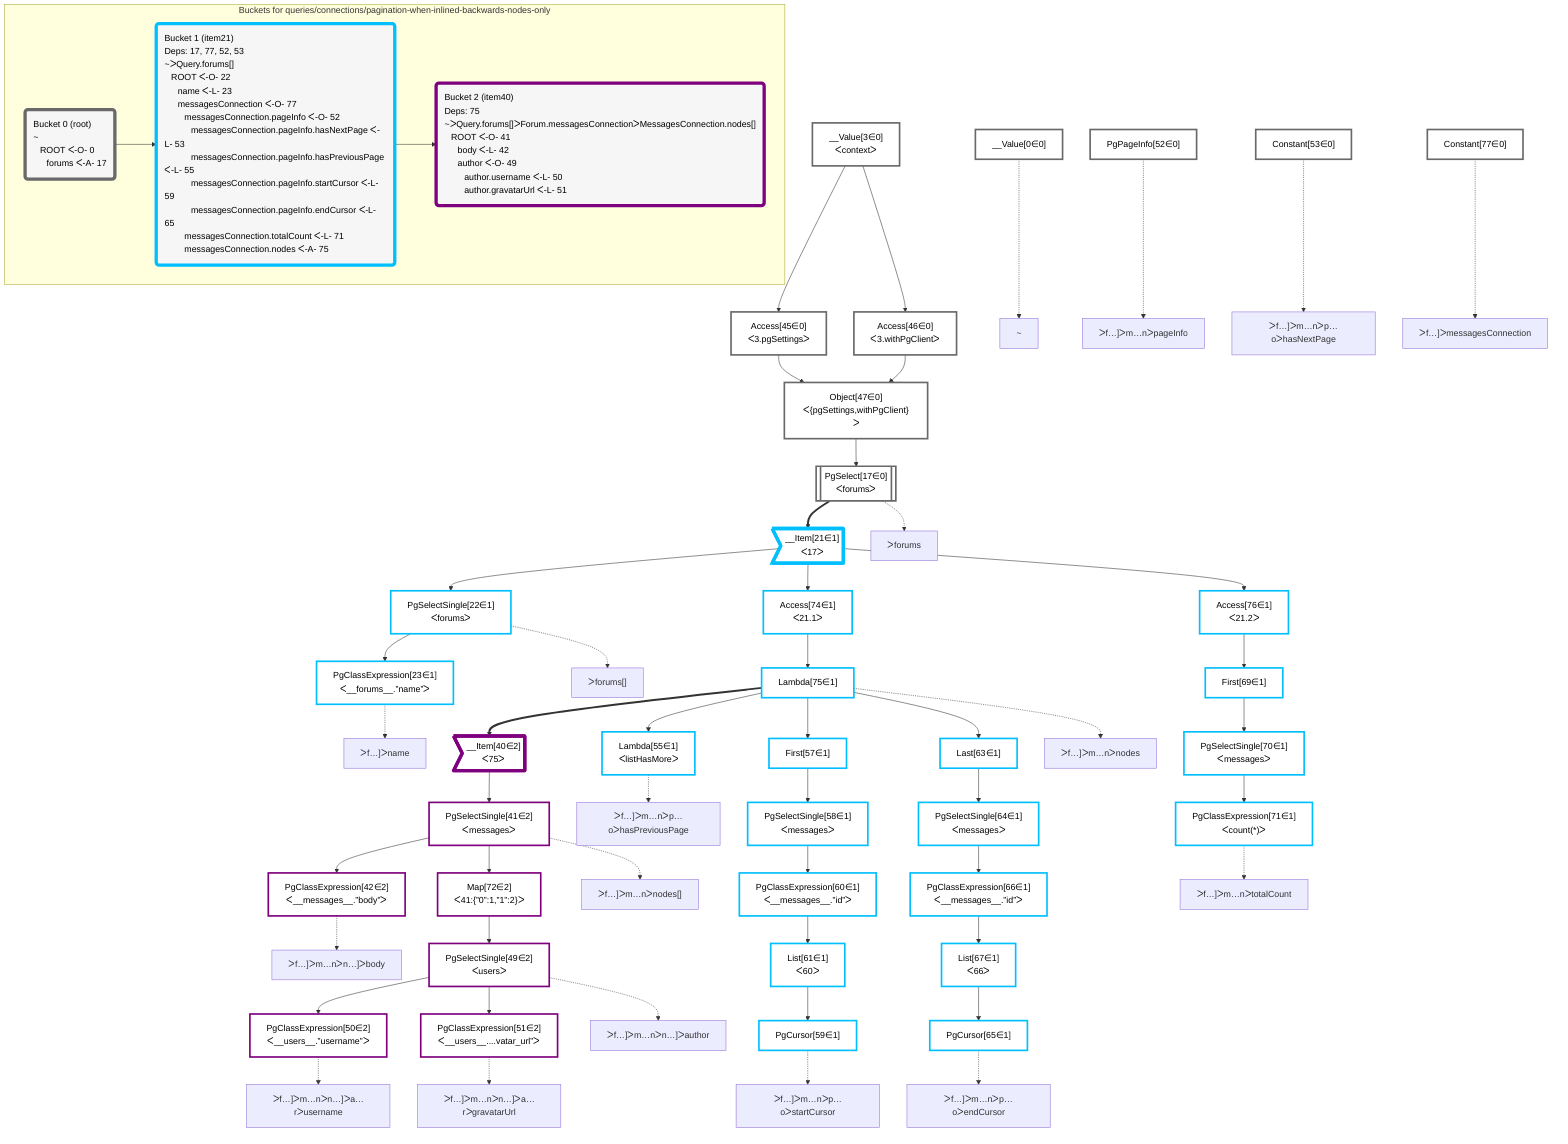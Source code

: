 graph TD
    classDef path fill:#eee,stroke:#000,color:#000
    classDef plan fill:#fff,stroke-width:3px,color:#000
    classDef itemplan fill:#fff,stroke-width:6px,color:#000
    classDef sideeffectplan fill:#f00,stroke-width:6px,color:#000
    classDef bucket fill:#f6f6f6,color:#000,stroke-width:6px,text-align:left


    %% define plans
    __Value0["__Value[0∈0]"]:::plan
    __Value3["__Value[3∈0]<br />ᐸcontextᐳ"]:::plan
    Access45["Access[45∈0]<br />ᐸ3.pgSettingsᐳ"]:::plan
    Access46["Access[46∈0]<br />ᐸ3.withPgClientᐳ"]:::plan
    Object47["Object[47∈0]<br />ᐸ{pgSettings,withPgClient}ᐳ"]:::plan
    PgSelect17[["PgSelect[17∈0]<br />ᐸforumsᐳ"]]:::plan
    __Item21>"__Item[21∈1]<br />ᐸ17ᐳ"]:::itemplan
    PgSelectSingle22["PgSelectSingle[22∈1]<br />ᐸforumsᐳ"]:::plan
    PgClassExpression23["PgClassExpression[23∈1]<br />ᐸ__forums__.”name”ᐳ"]:::plan
    Constant77["Constant[77∈0]"]:::plan
    Access74["Access[74∈1]<br />ᐸ21.1ᐳ"]:::plan
    Lambda75["Lambda[75∈1]"]:::plan
    __Item40>"__Item[40∈2]<br />ᐸ75ᐳ"]:::itemplan
    PgSelectSingle41["PgSelectSingle[41∈2]<br />ᐸmessagesᐳ"]:::plan
    PgClassExpression42["PgClassExpression[42∈2]<br />ᐸ__messages__.”body”ᐳ"]:::plan
    Map72["Map[72∈2]<br />ᐸ41:{”0”:1,”1”:2}ᐳ"]:::plan
    PgSelectSingle49["PgSelectSingle[49∈2]<br />ᐸusersᐳ"]:::plan
    PgClassExpression50["PgClassExpression[50∈2]<br />ᐸ__users__.”username”ᐳ"]:::plan
    PgClassExpression51["PgClassExpression[51∈2]<br />ᐸ__users__....vatar_url”ᐳ"]:::plan
    PgPageInfo52["PgPageInfo[52∈0]"]:::plan
    Constant53["Constant[53∈0]"]:::plan
    Lambda55["Lambda[55∈1]<br />ᐸlistHasMoreᐳ"]:::plan
    First57["First[57∈1]"]:::plan
    PgSelectSingle58["PgSelectSingle[58∈1]<br />ᐸmessagesᐳ"]:::plan
    PgClassExpression60["PgClassExpression[60∈1]<br />ᐸ__messages__.”id”ᐳ"]:::plan
    List61["List[61∈1]<br />ᐸ60ᐳ"]:::plan
    PgCursor59["PgCursor[59∈1]"]:::plan
    Last63["Last[63∈1]"]:::plan
    PgSelectSingle64["PgSelectSingle[64∈1]<br />ᐸmessagesᐳ"]:::plan
    PgClassExpression66["PgClassExpression[66∈1]<br />ᐸ__messages__.”id”ᐳ"]:::plan
    List67["List[67∈1]<br />ᐸ66ᐳ"]:::plan
    PgCursor65["PgCursor[65∈1]"]:::plan
    Access76["Access[76∈1]<br />ᐸ21.2ᐳ"]:::plan
    First69["First[69∈1]"]:::plan
    PgSelectSingle70["PgSelectSingle[70∈1]<br />ᐸmessagesᐳ"]:::plan
    PgClassExpression71["PgClassExpression[71∈1]<br />ᐸcount(*)ᐳ"]:::plan

    %% plan dependencies
    __Value3 --> Access45
    __Value3 --> Access46
    Access45 & Access46 --> Object47
    Object47 --> PgSelect17
    PgSelect17 ==> __Item21
    __Item21 --> PgSelectSingle22
    PgSelectSingle22 --> PgClassExpression23
    __Item21 --> Access74
    Access74 --> Lambda75
    Lambda75 ==> __Item40
    __Item40 --> PgSelectSingle41
    PgSelectSingle41 --> PgClassExpression42
    PgSelectSingle41 --> Map72
    Map72 --> PgSelectSingle49
    PgSelectSingle49 --> PgClassExpression50
    PgSelectSingle49 --> PgClassExpression51
    Lambda75 --> Lambda55
    Lambda75 --> First57
    First57 --> PgSelectSingle58
    PgSelectSingle58 --> PgClassExpression60
    PgClassExpression60 --> List61
    List61 --> PgCursor59
    Lambda75 --> Last63
    Last63 --> PgSelectSingle64
    PgSelectSingle64 --> PgClassExpression66
    PgClassExpression66 --> List67
    List67 --> PgCursor65
    __Item21 --> Access76
    Access76 --> First69
    First69 --> PgSelectSingle70
    PgSelectSingle70 --> PgClassExpression71

    %% plan-to-path relationships
    P0["~"]
    __Value0 -.-> P0
    P17["ᐳforums"]
    PgSelect17 -.-> P17
    P22["ᐳforums[]"]
    PgSelectSingle22 -.-> P22
    P23["ᐳf…]ᐳname"]
    PgClassExpression23 -.-> P23
    P41["ᐳf…]ᐳm…nᐳnodes[]"]
    PgSelectSingle41 -.-> P41
    P42["ᐳf…]ᐳm…nᐳn…]ᐳbody"]
    PgClassExpression42 -.-> P42
    P49["ᐳf…]ᐳm…nᐳn…]ᐳauthor"]
    PgSelectSingle49 -.-> P49
    P50["ᐳf…]ᐳm…nᐳn…]ᐳa…rᐳusername"]
    PgClassExpression50 -.-> P50
    P51["ᐳf…]ᐳm…nᐳn…]ᐳa…rᐳgravatarUrl"]
    PgClassExpression51 -.-> P51
    P52["ᐳf…]ᐳm…nᐳpageInfo"]
    PgPageInfo52 -.-> P52
    P53["ᐳf…]ᐳm…nᐳp…oᐳhasNextPage"]
    Constant53 -.-> P53
    P55["ᐳf…]ᐳm…nᐳp…oᐳhasPreviousPage"]
    Lambda55 -.-> P55
    P59["ᐳf…]ᐳm…nᐳp…oᐳstartCursor"]
    PgCursor59 -.-> P59
    P65["ᐳf…]ᐳm…nᐳp…oᐳendCursor"]
    PgCursor65 -.-> P65
    P71["ᐳf…]ᐳm…nᐳtotalCount"]
    PgClassExpression71 -.-> P71
    P75["ᐳf…]ᐳm…nᐳnodes"]
    Lambda75 -.-> P75
    P77["ᐳf…]ᐳmessagesConnection"]
    Constant77 -.-> P77

    subgraph "Buckets for queries/connections/pagination-when-inlined-backwards-nodes-only"
    Bucket0("Bucket 0 (root)<br />~<br />⠀ROOT ᐸ-O- 0<br />⠀⠀forums ᐸ-A- 17"):::bucket
    classDef bucket0 stroke:#696969
    class Bucket0,__Value0,__Value3,PgSelect17,Access45,Access46,Object47,PgPageInfo52,Constant53,Constant77 bucket0
    Bucket1("Bucket 1 (item21)<br />Deps: 17, 77, 52, 53<br />~ᐳQuery.forums[]<br />⠀ROOT ᐸ-O- 22<br />⠀⠀name ᐸ-L- 23<br />⠀⠀messagesConnection ᐸ-O- 77<br />⠀⠀⠀messagesConnection.pageInfo ᐸ-O- 52<br />⠀⠀⠀⠀messagesConnection.pageInfo.hasNextPage ᐸ-L- 53<br />⠀⠀⠀⠀messagesConnection.pageInfo.hasPreviousPage ᐸ-L- 55<br />⠀⠀⠀⠀messagesConnection.pageInfo.startCursor ᐸ-L- 59<br />⠀⠀⠀⠀messagesConnection.pageInfo.endCursor ᐸ-L- 65<br />⠀⠀⠀messagesConnection.totalCount ᐸ-L- 71<br />⠀⠀⠀messagesConnection.nodes ᐸ-A- 75"):::bucket
    classDef bucket1 stroke:#00bfff
    class Bucket1,__Item21,PgSelectSingle22,PgClassExpression23,Lambda55,First57,PgSelectSingle58,PgCursor59,PgClassExpression60,List61,Last63,PgSelectSingle64,PgCursor65,PgClassExpression66,List67,First69,PgSelectSingle70,PgClassExpression71,Access74,Lambda75,Access76 bucket1
    Bucket2("Bucket 2 (item40)<br />Deps: 75<br />~ᐳQuery.forums[]ᐳForum.messagesConnectionᐳMessagesConnection.nodes[]<br />⠀ROOT ᐸ-O- 41<br />⠀⠀body ᐸ-L- 42<br />⠀⠀author ᐸ-O- 49<br />⠀⠀⠀author.username ᐸ-L- 50<br />⠀⠀⠀author.gravatarUrl ᐸ-L- 51"):::bucket
    classDef bucket2 stroke:#7f007f
    class Bucket2,__Item40,PgSelectSingle41,PgClassExpression42,PgSelectSingle49,PgClassExpression50,PgClassExpression51,Map72 bucket2
    Bucket0 --> Bucket1
    Bucket1 --> Bucket2
    end